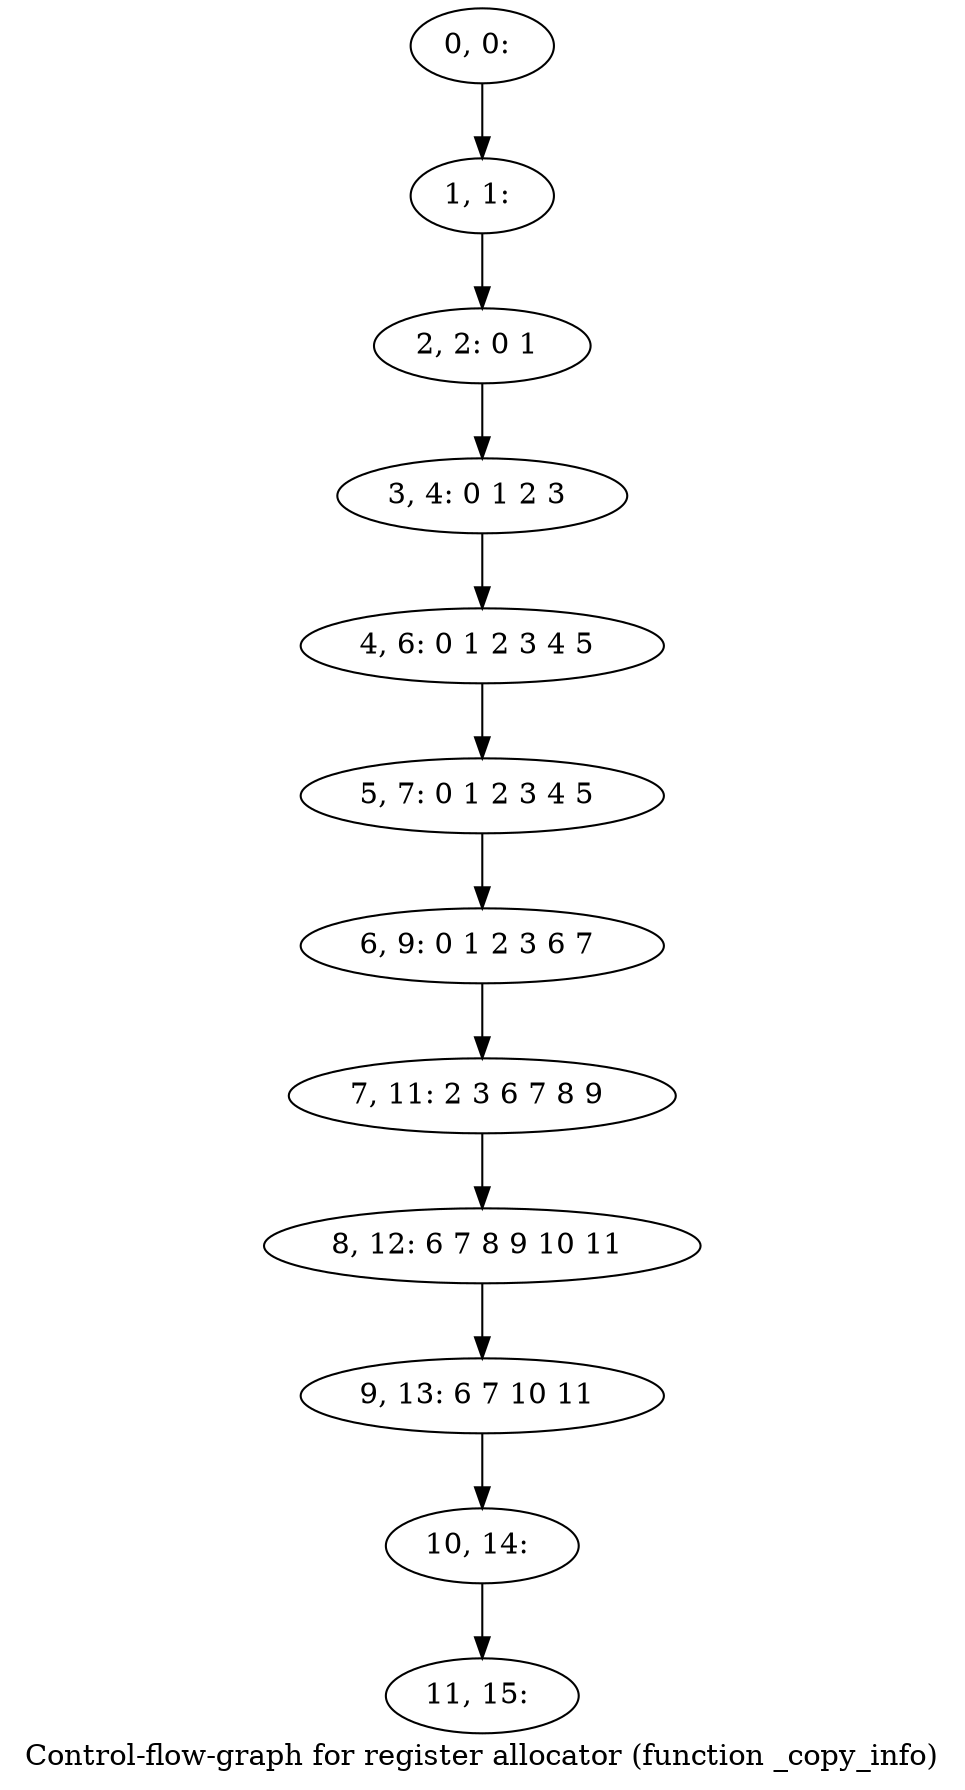 digraph G {
graph [label="Control-flow-graph for register allocator (function _copy_info)"]
0[label="0, 0: "];
1[label="1, 1: "];
2[label="2, 2: 0 1 "];
3[label="3, 4: 0 1 2 3 "];
4[label="4, 6: 0 1 2 3 4 5 "];
5[label="5, 7: 0 1 2 3 4 5 "];
6[label="6, 9: 0 1 2 3 6 7 "];
7[label="7, 11: 2 3 6 7 8 9 "];
8[label="8, 12: 6 7 8 9 10 11 "];
9[label="9, 13: 6 7 10 11 "];
10[label="10, 14: "];
11[label="11, 15: "];
0->1 ;
1->2 ;
2->3 ;
3->4 ;
4->5 ;
5->6 ;
6->7 ;
7->8 ;
8->9 ;
9->10 ;
10->11 ;
}
